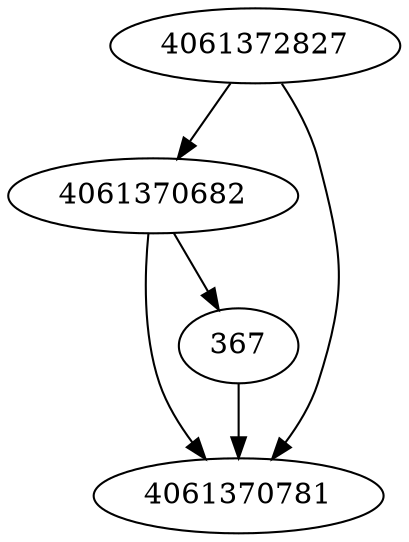 strict digraph  {
4061370682;
4061372827;
4061370781;
367;
4061370682 -> 4061370781;
4061370682 -> 367;
4061372827 -> 4061370781;
4061372827 -> 4061370682;
367 -> 4061370781;
}

